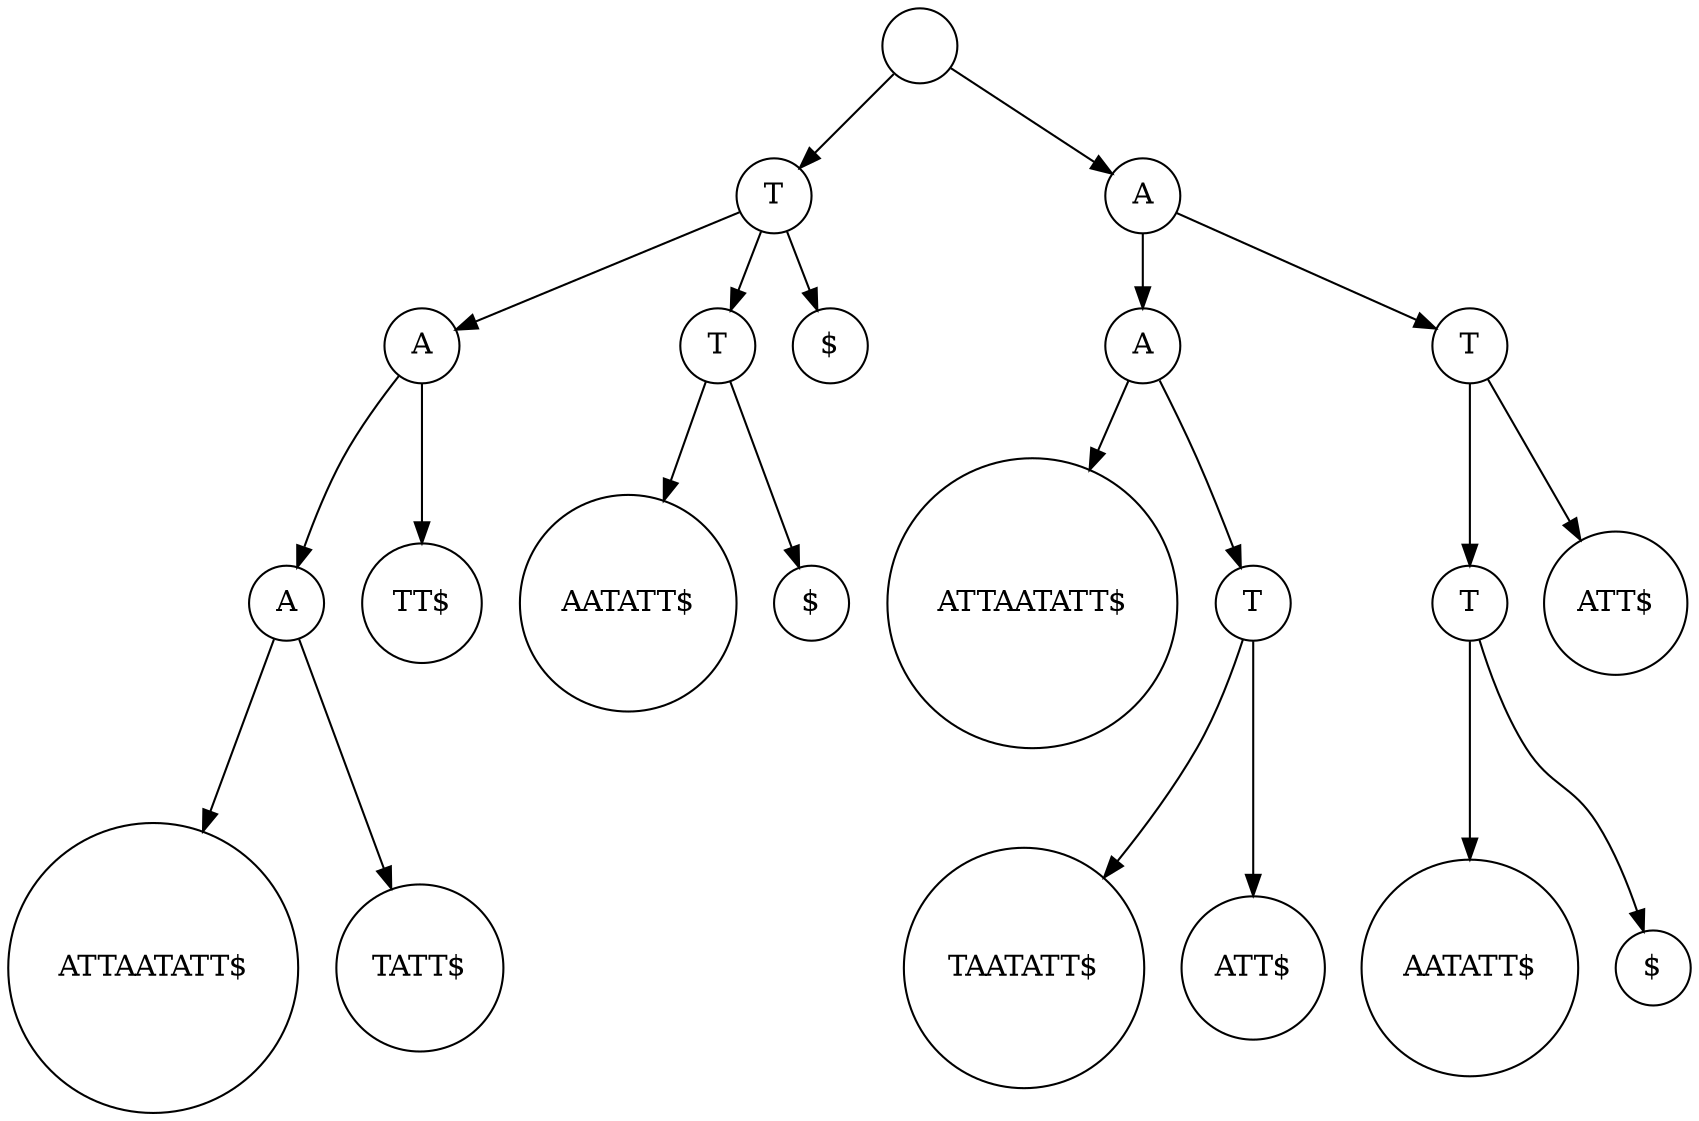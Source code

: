 digraph suffix {
	node [shape = circle];
	0 [label= ""];
	1 [label= "T"];
	0 -> 1;
	1 [label= "T"];
	2 [label= "A"];
	1 -> 2;
	2 [label= "A"];
	3 [label= "A"];
	2 -> 3;
	3 [label= "A"];
	4 [label= "ATTAATATT$"];
	3 -> 4;
	5 [label= "TATT$"];
	3 -> 5;
	6 [label= "TT$"];
	2 -> 6;
	7 [label= "T"];
	1 -> 7;
	7 [label= "T"];
	8 [label= "AATATT$"];
	7 -> 8;
	9 [label= "$"];
	7 -> 9;
	10 [label= "$"];
	1 -> 10;
	11 [label= "A"];
	0 -> 11;
	11 [label= "A"];
	12 [label= "A"];
	11 -> 12;
	12 [label= "A"];
	13 [label= "ATTAATATT$"];
	12 -> 13;
	14 [label= "T"];
	12 -> 14;
	14 [label= "T"];
	15 [label= "TAATATT$"];
	14 -> 15;
	16 [label= "ATT$"];
	14 -> 16;
	17 [label= "T"];
	11 -> 17;
	17 [label= "T"];
	18 [label= "T"];
	17 -> 18;
	18 [label= "T"];
	19 [label= "AATATT$"];
	18 -> 19;
	20 [label= "$"];
	18 -> 20;
	21 [label= "ATT$"];
	17 -> 21;
}
